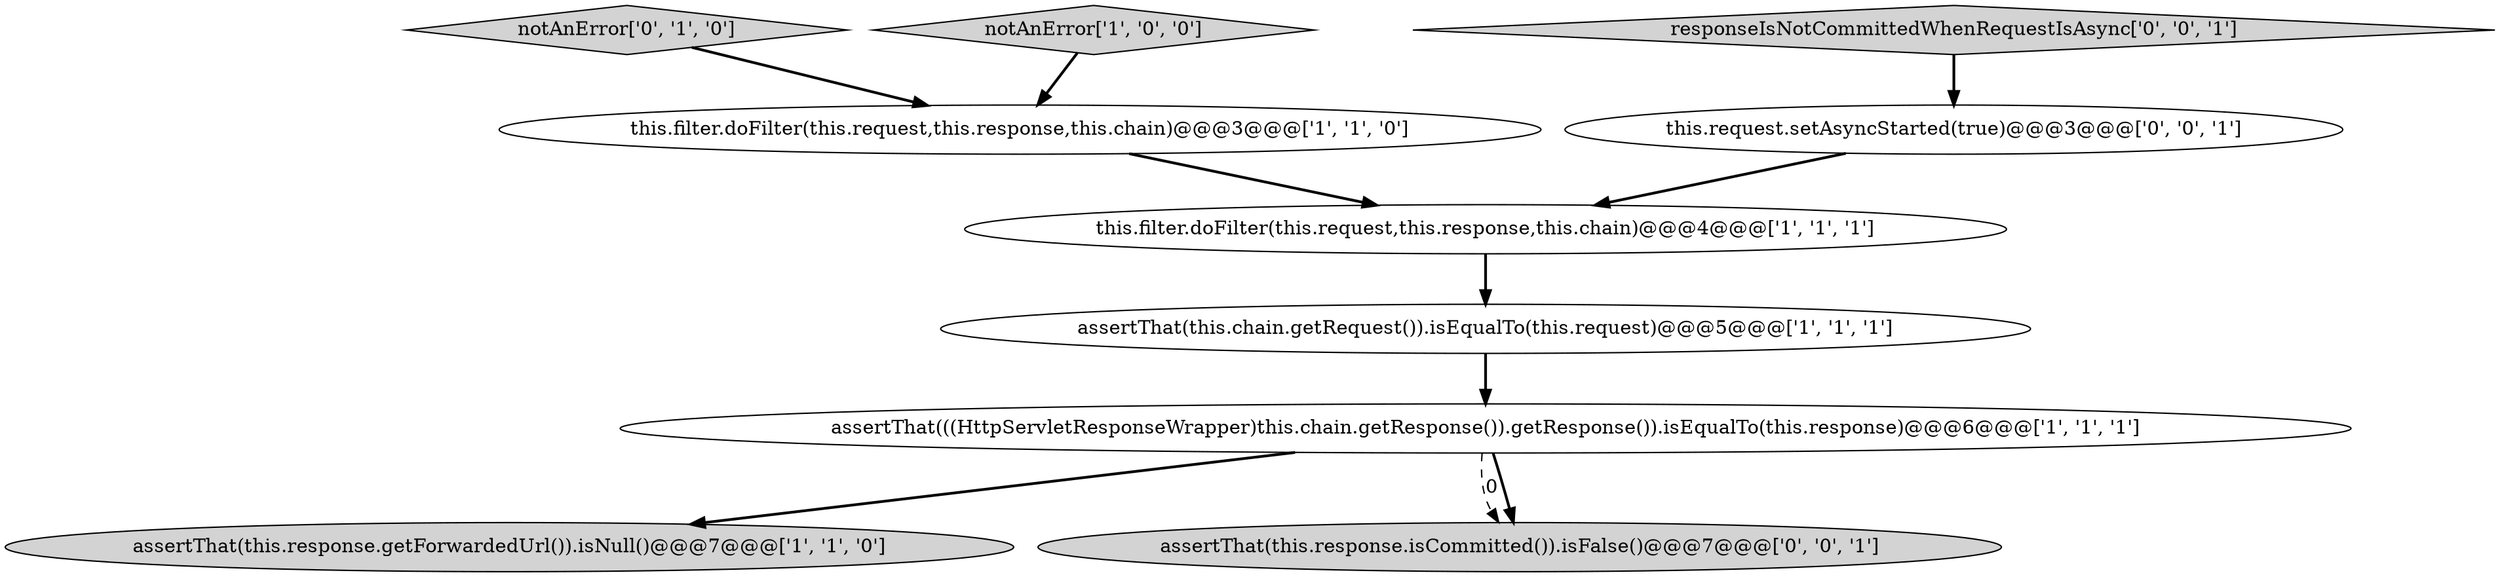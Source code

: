 digraph {
6 [style = filled, label = "notAnError['0', '1', '0']", fillcolor = lightgray, shape = diamond image = "AAA0AAABBB2BBB"];
4 [style = filled, label = "notAnError['1', '0', '0']", fillcolor = lightgray, shape = diamond image = "AAA0AAABBB1BBB"];
0 [style = filled, label = "assertThat(this.chain.getRequest()).isEqualTo(this.request)@@@5@@@['1', '1', '1']", fillcolor = white, shape = ellipse image = "AAA0AAABBB1BBB"];
2 [style = filled, label = "assertThat(this.response.getForwardedUrl()).isNull()@@@7@@@['1', '1', '0']", fillcolor = lightgray, shape = ellipse image = "AAA0AAABBB1BBB"];
7 [style = filled, label = "assertThat(this.response.isCommitted()).isFalse()@@@7@@@['0', '0', '1']", fillcolor = lightgray, shape = ellipse image = "AAA0AAABBB3BBB"];
1 [style = filled, label = "this.filter.doFilter(this.request,this.response,this.chain)@@@4@@@['1', '1', '1']", fillcolor = white, shape = ellipse image = "AAA0AAABBB1BBB"];
8 [style = filled, label = "responseIsNotCommittedWhenRequestIsAsync['0', '0', '1']", fillcolor = lightgray, shape = diamond image = "AAA0AAABBB3BBB"];
9 [style = filled, label = "this.request.setAsyncStarted(true)@@@3@@@['0', '0', '1']", fillcolor = white, shape = ellipse image = "AAA0AAABBB3BBB"];
3 [style = filled, label = "this.filter.doFilter(this.request,this.response,this.chain)@@@3@@@['1', '1', '0']", fillcolor = white, shape = ellipse image = "AAA0AAABBB1BBB"];
5 [style = filled, label = "assertThat(((HttpServletResponseWrapper)this.chain.getResponse()).getResponse()).isEqualTo(this.response)@@@6@@@['1', '1', '1']", fillcolor = white, shape = ellipse image = "AAA0AAABBB1BBB"];
6->3 [style = bold, label=""];
4->3 [style = bold, label=""];
5->7 [style = bold, label=""];
5->2 [style = bold, label=""];
1->0 [style = bold, label=""];
5->7 [style = dashed, label="0"];
9->1 [style = bold, label=""];
3->1 [style = bold, label=""];
0->5 [style = bold, label=""];
8->9 [style = bold, label=""];
}
